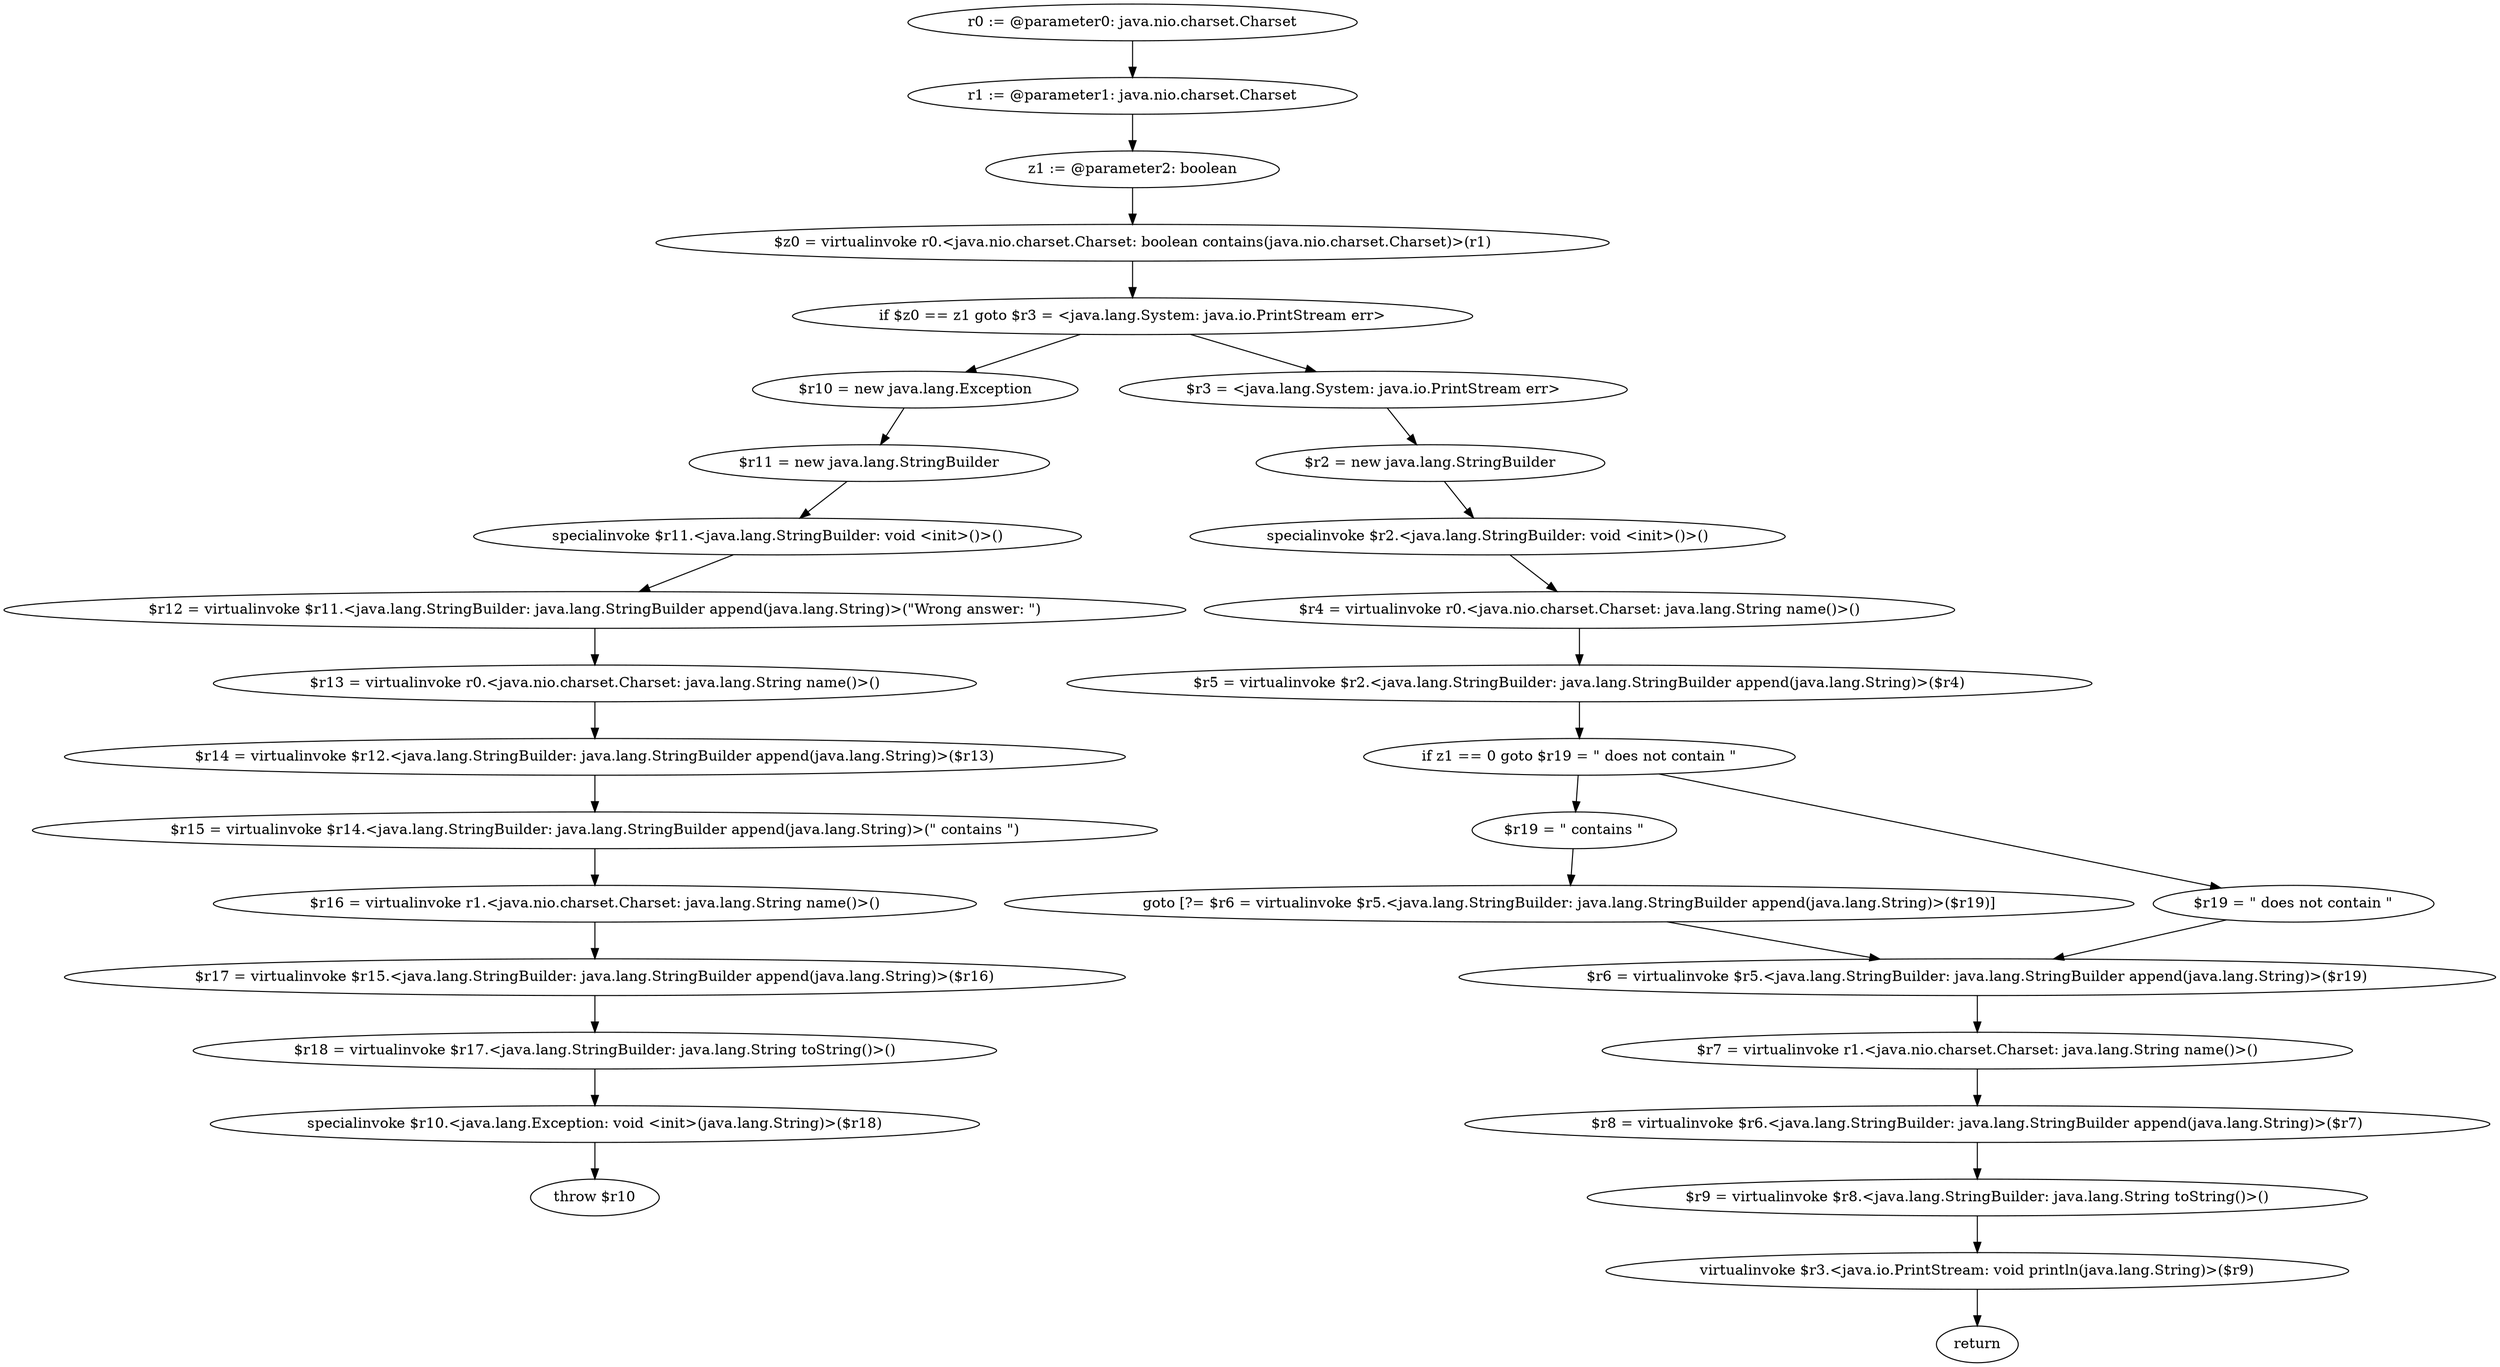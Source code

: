 digraph "unitGraph" {
    "r0 := @parameter0: java.nio.charset.Charset"
    "r1 := @parameter1: java.nio.charset.Charset"
    "z1 := @parameter2: boolean"
    "$z0 = virtualinvoke r0.<java.nio.charset.Charset: boolean contains(java.nio.charset.Charset)>(r1)"
    "if $z0 == z1 goto $r3 = <java.lang.System: java.io.PrintStream err>"
    "$r10 = new java.lang.Exception"
    "$r11 = new java.lang.StringBuilder"
    "specialinvoke $r11.<java.lang.StringBuilder: void <init>()>()"
    "$r12 = virtualinvoke $r11.<java.lang.StringBuilder: java.lang.StringBuilder append(java.lang.String)>(\"Wrong answer: \")"
    "$r13 = virtualinvoke r0.<java.nio.charset.Charset: java.lang.String name()>()"
    "$r14 = virtualinvoke $r12.<java.lang.StringBuilder: java.lang.StringBuilder append(java.lang.String)>($r13)"
    "$r15 = virtualinvoke $r14.<java.lang.StringBuilder: java.lang.StringBuilder append(java.lang.String)>(\" contains \")"
    "$r16 = virtualinvoke r1.<java.nio.charset.Charset: java.lang.String name()>()"
    "$r17 = virtualinvoke $r15.<java.lang.StringBuilder: java.lang.StringBuilder append(java.lang.String)>($r16)"
    "$r18 = virtualinvoke $r17.<java.lang.StringBuilder: java.lang.String toString()>()"
    "specialinvoke $r10.<java.lang.Exception: void <init>(java.lang.String)>($r18)"
    "throw $r10"
    "$r3 = <java.lang.System: java.io.PrintStream err>"
    "$r2 = new java.lang.StringBuilder"
    "specialinvoke $r2.<java.lang.StringBuilder: void <init>()>()"
    "$r4 = virtualinvoke r0.<java.nio.charset.Charset: java.lang.String name()>()"
    "$r5 = virtualinvoke $r2.<java.lang.StringBuilder: java.lang.StringBuilder append(java.lang.String)>($r4)"
    "if z1 == 0 goto $r19 = \" does not contain \""
    "$r19 = \" contains \""
    "goto [?= $r6 = virtualinvoke $r5.<java.lang.StringBuilder: java.lang.StringBuilder append(java.lang.String)>($r19)]"
    "$r19 = \" does not contain \""
    "$r6 = virtualinvoke $r5.<java.lang.StringBuilder: java.lang.StringBuilder append(java.lang.String)>($r19)"
    "$r7 = virtualinvoke r1.<java.nio.charset.Charset: java.lang.String name()>()"
    "$r8 = virtualinvoke $r6.<java.lang.StringBuilder: java.lang.StringBuilder append(java.lang.String)>($r7)"
    "$r9 = virtualinvoke $r8.<java.lang.StringBuilder: java.lang.String toString()>()"
    "virtualinvoke $r3.<java.io.PrintStream: void println(java.lang.String)>($r9)"
    "return"
    "r0 := @parameter0: java.nio.charset.Charset"->"r1 := @parameter1: java.nio.charset.Charset";
    "r1 := @parameter1: java.nio.charset.Charset"->"z1 := @parameter2: boolean";
    "z1 := @parameter2: boolean"->"$z0 = virtualinvoke r0.<java.nio.charset.Charset: boolean contains(java.nio.charset.Charset)>(r1)";
    "$z0 = virtualinvoke r0.<java.nio.charset.Charset: boolean contains(java.nio.charset.Charset)>(r1)"->"if $z0 == z1 goto $r3 = <java.lang.System: java.io.PrintStream err>";
    "if $z0 == z1 goto $r3 = <java.lang.System: java.io.PrintStream err>"->"$r10 = new java.lang.Exception";
    "if $z0 == z1 goto $r3 = <java.lang.System: java.io.PrintStream err>"->"$r3 = <java.lang.System: java.io.PrintStream err>";
    "$r10 = new java.lang.Exception"->"$r11 = new java.lang.StringBuilder";
    "$r11 = new java.lang.StringBuilder"->"specialinvoke $r11.<java.lang.StringBuilder: void <init>()>()";
    "specialinvoke $r11.<java.lang.StringBuilder: void <init>()>()"->"$r12 = virtualinvoke $r11.<java.lang.StringBuilder: java.lang.StringBuilder append(java.lang.String)>(\"Wrong answer: \")";
    "$r12 = virtualinvoke $r11.<java.lang.StringBuilder: java.lang.StringBuilder append(java.lang.String)>(\"Wrong answer: \")"->"$r13 = virtualinvoke r0.<java.nio.charset.Charset: java.lang.String name()>()";
    "$r13 = virtualinvoke r0.<java.nio.charset.Charset: java.lang.String name()>()"->"$r14 = virtualinvoke $r12.<java.lang.StringBuilder: java.lang.StringBuilder append(java.lang.String)>($r13)";
    "$r14 = virtualinvoke $r12.<java.lang.StringBuilder: java.lang.StringBuilder append(java.lang.String)>($r13)"->"$r15 = virtualinvoke $r14.<java.lang.StringBuilder: java.lang.StringBuilder append(java.lang.String)>(\" contains \")";
    "$r15 = virtualinvoke $r14.<java.lang.StringBuilder: java.lang.StringBuilder append(java.lang.String)>(\" contains \")"->"$r16 = virtualinvoke r1.<java.nio.charset.Charset: java.lang.String name()>()";
    "$r16 = virtualinvoke r1.<java.nio.charset.Charset: java.lang.String name()>()"->"$r17 = virtualinvoke $r15.<java.lang.StringBuilder: java.lang.StringBuilder append(java.lang.String)>($r16)";
    "$r17 = virtualinvoke $r15.<java.lang.StringBuilder: java.lang.StringBuilder append(java.lang.String)>($r16)"->"$r18 = virtualinvoke $r17.<java.lang.StringBuilder: java.lang.String toString()>()";
    "$r18 = virtualinvoke $r17.<java.lang.StringBuilder: java.lang.String toString()>()"->"specialinvoke $r10.<java.lang.Exception: void <init>(java.lang.String)>($r18)";
    "specialinvoke $r10.<java.lang.Exception: void <init>(java.lang.String)>($r18)"->"throw $r10";
    "$r3 = <java.lang.System: java.io.PrintStream err>"->"$r2 = new java.lang.StringBuilder";
    "$r2 = new java.lang.StringBuilder"->"specialinvoke $r2.<java.lang.StringBuilder: void <init>()>()";
    "specialinvoke $r2.<java.lang.StringBuilder: void <init>()>()"->"$r4 = virtualinvoke r0.<java.nio.charset.Charset: java.lang.String name()>()";
    "$r4 = virtualinvoke r0.<java.nio.charset.Charset: java.lang.String name()>()"->"$r5 = virtualinvoke $r2.<java.lang.StringBuilder: java.lang.StringBuilder append(java.lang.String)>($r4)";
    "$r5 = virtualinvoke $r2.<java.lang.StringBuilder: java.lang.StringBuilder append(java.lang.String)>($r4)"->"if z1 == 0 goto $r19 = \" does not contain \"";
    "if z1 == 0 goto $r19 = \" does not contain \""->"$r19 = \" contains \"";
    "if z1 == 0 goto $r19 = \" does not contain \""->"$r19 = \" does not contain \"";
    "$r19 = \" contains \""->"goto [?= $r6 = virtualinvoke $r5.<java.lang.StringBuilder: java.lang.StringBuilder append(java.lang.String)>($r19)]";
    "goto [?= $r6 = virtualinvoke $r5.<java.lang.StringBuilder: java.lang.StringBuilder append(java.lang.String)>($r19)]"->"$r6 = virtualinvoke $r5.<java.lang.StringBuilder: java.lang.StringBuilder append(java.lang.String)>($r19)";
    "$r19 = \" does not contain \""->"$r6 = virtualinvoke $r5.<java.lang.StringBuilder: java.lang.StringBuilder append(java.lang.String)>($r19)";
    "$r6 = virtualinvoke $r5.<java.lang.StringBuilder: java.lang.StringBuilder append(java.lang.String)>($r19)"->"$r7 = virtualinvoke r1.<java.nio.charset.Charset: java.lang.String name()>()";
    "$r7 = virtualinvoke r1.<java.nio.charset.Charset: java.lang.String name()>()"->"$r8 = virtualinvoke $r6.<java.lang.StringBuilder: java.lang.StringBuilder append(java.lang.String)>($r7)";
    "$r8 = virtualinvoke $r6.<java.lang.StringBuilder: java.lang.StringBuilder append(java.lang.String)>($r7)"->"$r9 = virtualinvoke $r8.<java.lang.StringBuilder: java.lang.String toString()>()";
    "$r9 = virtualinvoke $r8.<java.lang.StringBuilder: java.lang.String toString()>()"->"virtualinvoke $r3.<java.io.PrintStream: void println(java.lang.String)>($r9)";
    "virtualinvoke $r3.<java.io.PrintStream: void println(java.lang.String)>($r9)"->"return";
}
